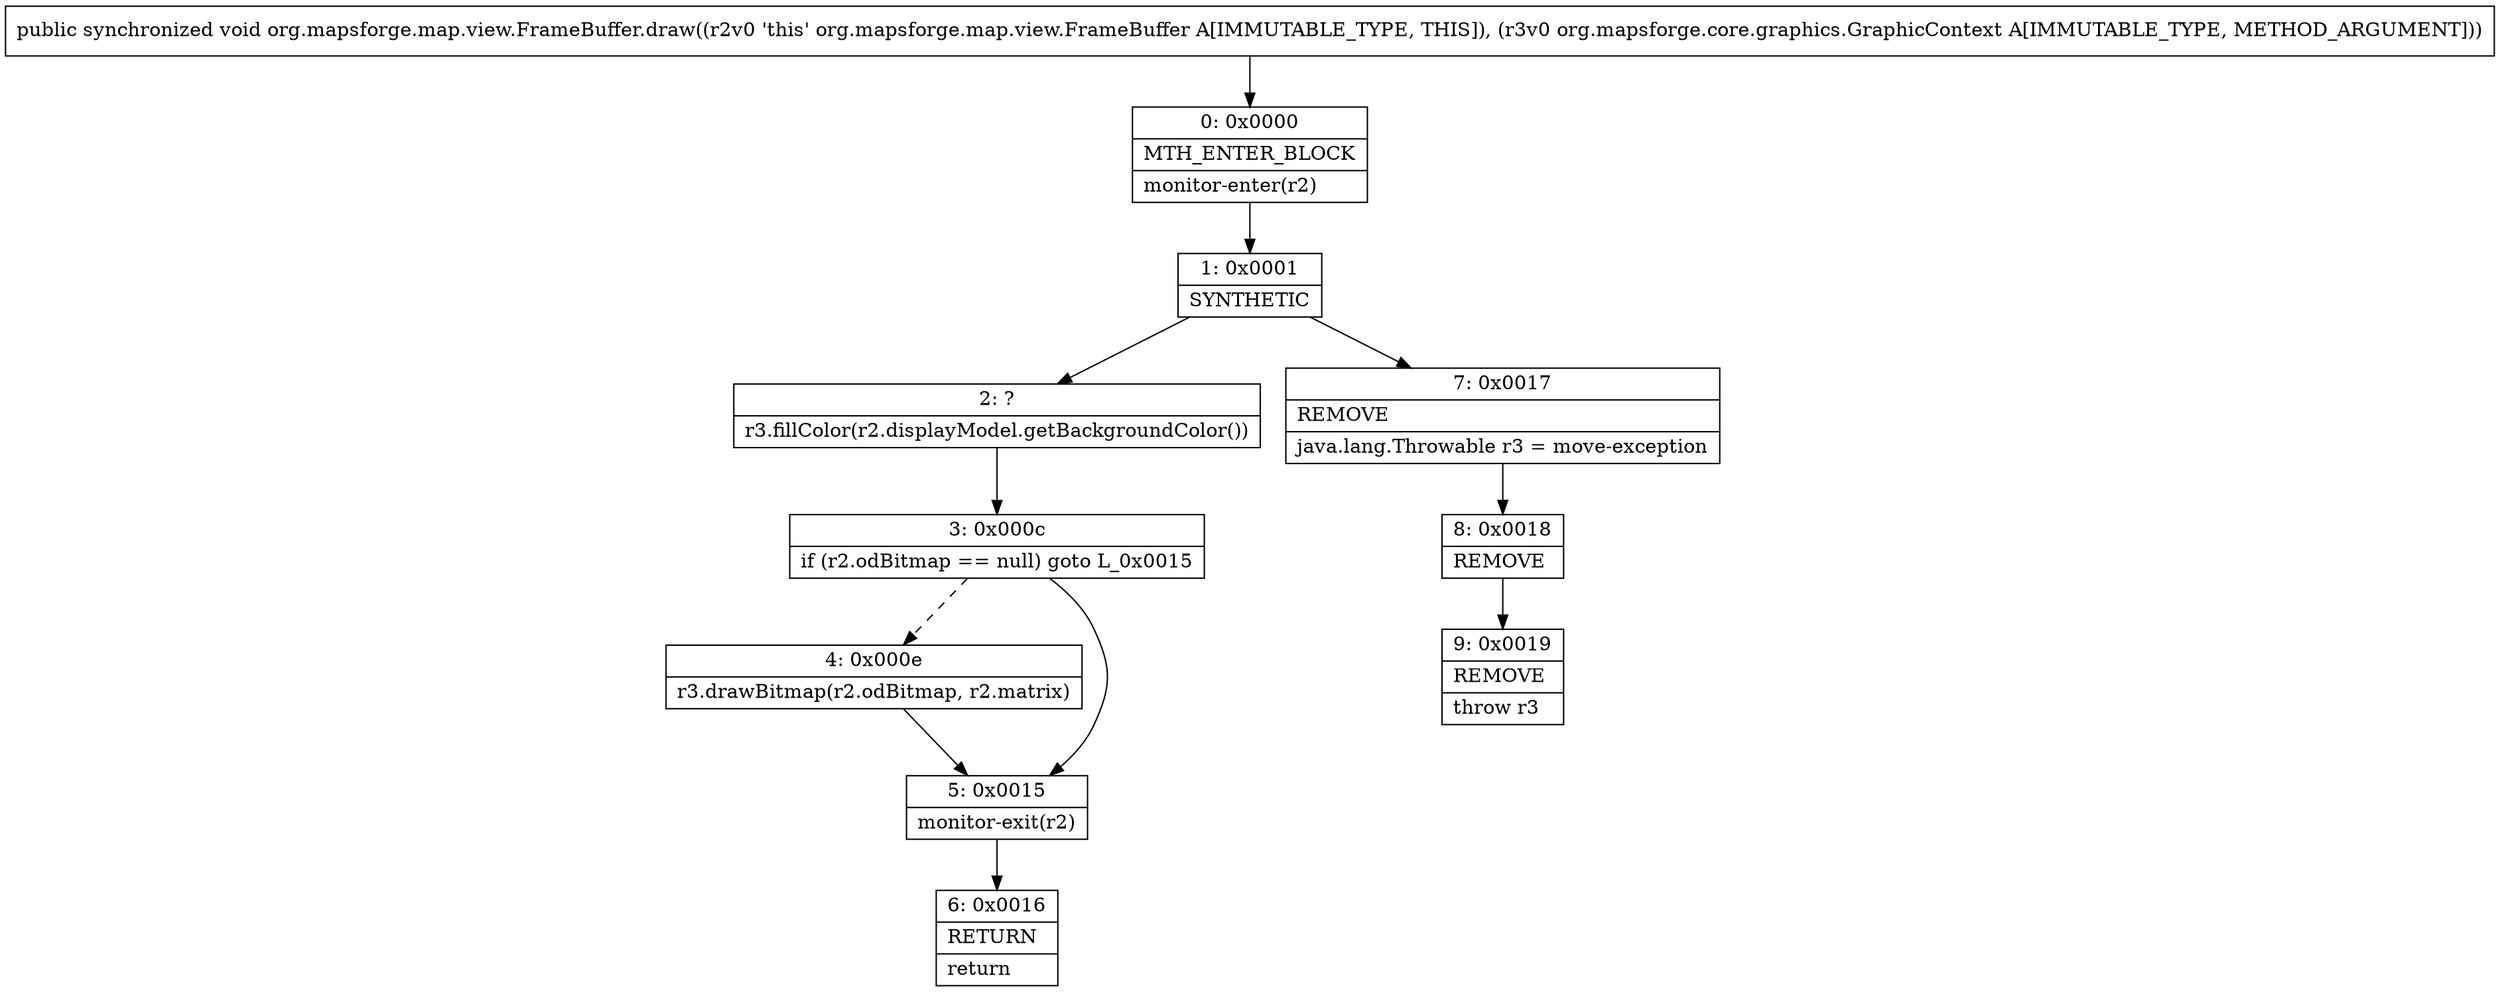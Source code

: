 digraph "CFG fororg.mapsforge.map.view.FrameBuffer.draw(Lorg\/mapsforge\/core\/graphics\/GraphicContext;)V" {
Node_0 [shape=record,label="{0\:\ 0x0000|MTH_ENTER_BLOCK\l|monitor\-enter(r2)\l}"];
Node_1 [shape=record,label="{1\:\ 0x0001|SYNTHETIC\l}"];
Node_2 [shape=record,label="{2\:\ ?|r3.fillColor(r2.displayModel.getBackgroundColor())\l}"];
Node_3 [shape=record,label="{3\:\ 0x000c|if (r2.odBitmap == null) goto L_0x0015\l}"];
Node_4 [shape=record,label="{4\:\ 0x000e|r3.drawBitmap(r2.odBitmap, r2.matrix)\l}"];
Node_5 [shape=record,label="{5\:\ 0x0015|monitor\-exit(r2)\l}"];
Node_6 [shape=record,label="{6\:\ 0x0016|RETURN\l|return\l}"];
Node_7 [shape=record,label="{7\:\ 0x0017|REMOVE\l|java.lang.Throwable r3 = move\-exception\l}"];
Node_8 [shape=record,label="{8\:\ 0x0018|REMOVE\l}"];
Node_9 [shape=record,label="{9\:\ 0x0019|REMOVE\l|throw r3\l}"];
MethodNode[shape=record,label="{public synchronized void org.mapsforge.map.view.FrameBuffer.draw((r2v0 'this' org.mapsforge.map.view.FrameBuffer A[IMMUTABLE_TYPE, THIS]), (r3v0 org.mapsforge.core.graphics.GraphicContext A[IMMUTABLE_TYPE, METHOD_ARGUMENT])) }"];
MethodNode -> Node_0;
Node_0 -> Node_1;
Node_1 -> Node_2;
Node_1 -> Node_7;
Node_2 -> Node_3;
Node_3 -> Node_4[style=dashed];
Node_3 -> Node_5;
Node_4 -> Node_5;
Node_5 -> Node_6;
Node_7 -> Node_8;
Node_8 -> Node_9;
}

